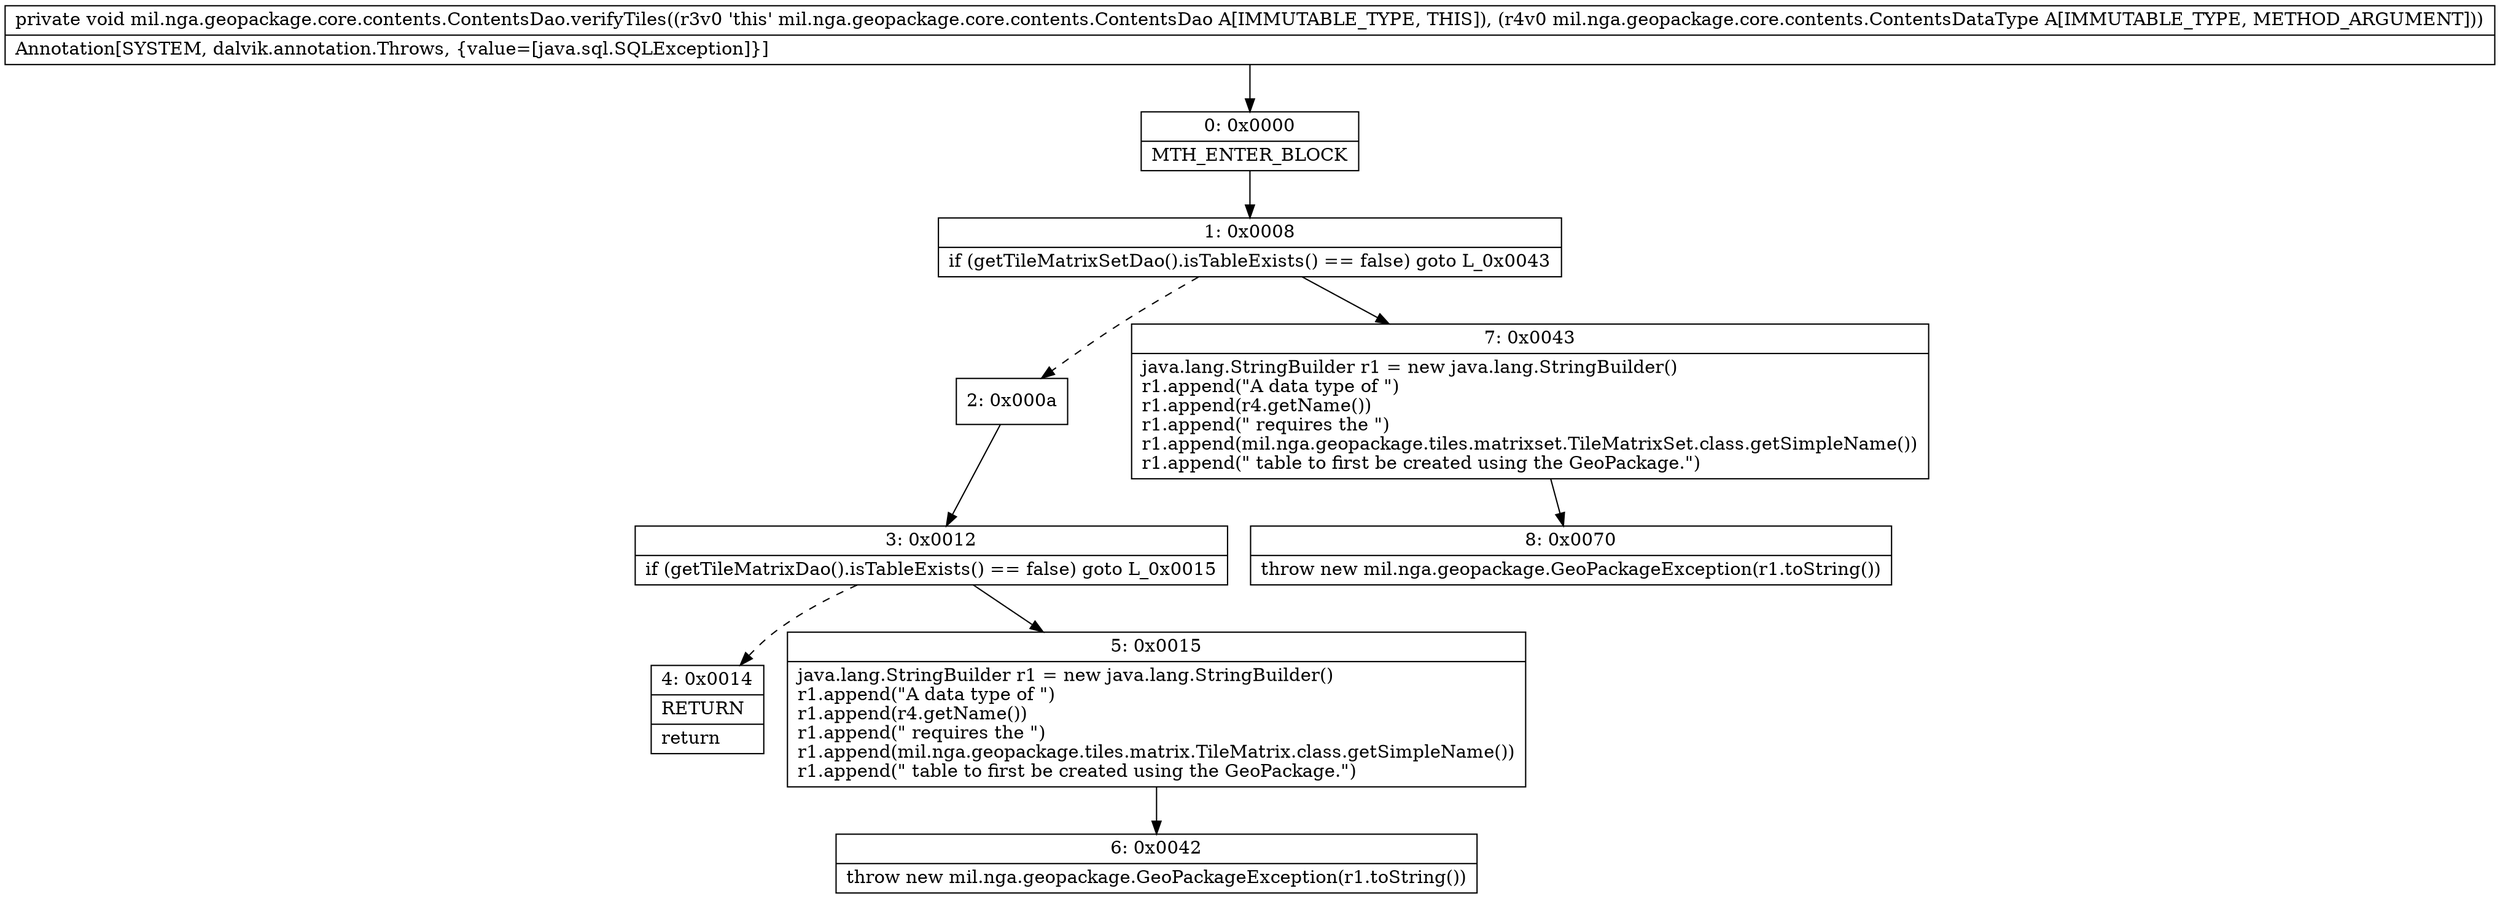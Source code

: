 digraph "CFG formil.nga.geopackage.core.contents.ContentsDao.verifyTiles(Lmil\/nga\/geopackage\/core\/contents\/ContentsDataType;)V" {
Node_0 [shape=record,label="{0\:\ 0x0000|MTH_ENTER_BLOCK\l}"];
Node_1 [shape=record,label="{1\:\ 0x0008|if (getTileMatrixSetDao().isTableExists() == false) goto L_0x0043\l}"];
Node_2 [shape=record,label="{2\:\ 0x000a}"];
Node_3 [shape=record,label="{3\:\ 0x0012|if (getTileMatrixDao().isTableExists() == false) goto L_0x0015\l}"];
Node_4 [shape=record,label="{4\:\ 0x0014|RETURN\l|return\l}"];
Node_5 [shape=record,label="{5\:\ 0x0015|java.lang.StringBuilder r1 = new java.lang.StringBuilder()\lr1.append(\"A data type of \")\lr1.append(r4.getName())\lr1.append(\" requires the \")\lr1.append(mil.nga.geopackage.tiles.matrix.TileMatrix.class.getSimpleName())\lr1.append(\" table to first be created using the GeoPackage.\")\l}"];
Node_6 [shape=record,label="{6\:\ 0x0042|throw new mil.nga.geopackage.GeoPackageException(r1.toString())\l}"];
Node_7 [shape=record,label="{7\:\ 0x0043|java.lang.StringBuilder r1 = new java.lang.StringBuilder()\lr1.append(\"A data type of \")\lr1.append(r4.getName())\lr1.append(\" requires the \")\lr1.append(mil.nga.geopackage.tiles.matrixset.TileMatrixSet.class.getSimpleName())\lr1.append(\" table to first be created using the GeoPackage.\")\l}"];
Node_8 [shape=record,label="{8\:\ 0x0070|throw new mil.nga.geopackage.GeoPackageException(r1.toString())\l}"];
MethodNode[shape=record,label="{private void mil.nga.geopackage.core.contents.ContentsDao.verifyTiles((r3v0 'this' mil.nga.geopackage.core.contents.ContentsDao A[IMMUTABLE_TYPE, THIS]), (r4v0 mil.nga.geopackage.core.contents.ContentsDataType A[IMMUTABLE_TYPE, METHOD_ARGUMENT]))  | Annotation[SYSTEM, dalvik.annotation.Throws, \{value=[java.sql.SQLException]\}]\l}"];
MethodNode -> Node_0;
Node_0 -> Node_1;
Node_1 -> Node_2[style=dashed];
Node_1 -> Node_7;
Node_2 -> Node_3;
Node_3 -> Node_4[style=dashed];
Node_3 -> Node_5;
Node_5 -> Node_6;
Node_7 -> Node_8;
}

